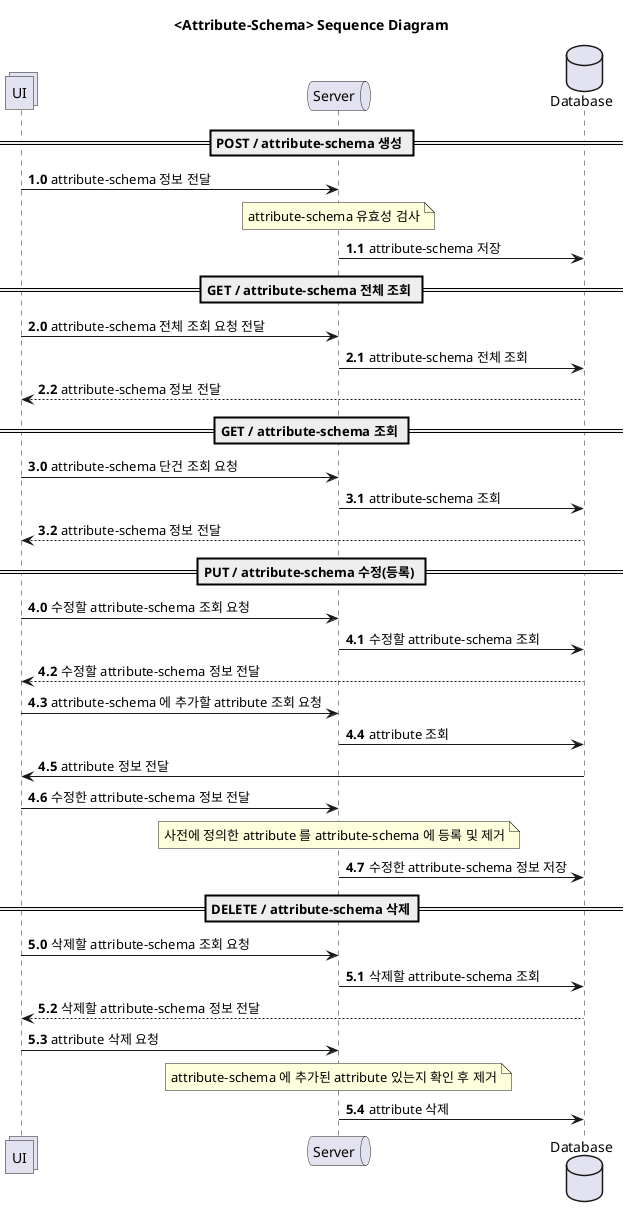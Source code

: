 @startuml

title <Attribute-Schema> Sequence Diagram

collections UI as ui
queue Server as server
database Database as data

autonumber 1.0
== POST / attribute-schema 생성 ==
ui -> server : attribute-schema 정보 전달
note over server
attribute-schema 유효성 검사
end note
server -> data: attribute-schema 저장

autonumber 2.0
== GET / attribute-schema 전체 조회 ==
ui -> server: attribute-schema 전체 조회 요청 전달
server -> data: attribute-schema 전체 조회
data --> ui: attribute-schema 정보 전달

autonumber 3.0
== GET / attribute-schema 조회 ==

ui -> server: attribute-schema 단건 조회 요청
server ->data: attribute-schema 조회
data --> ui: attribute-schema 정보 전달

autonumber 4.0
== PUT / attribute-schema 수정(등록) ==
ui -> server: 수정할 attribute-schema 조회 요청
server -> data: 수정할 attribute-schema 조회
data --> ui: 수정할 attribute-schema 정보 전달

ui -> server: attribute-schema 에 추가할 attribute 조회 요청
server -> data: attribute 조회
data -> ui: attribute 정보 전달

ui -> server : 수정한 attribute-schema 정보 전달
note over server
사전에 정의한 attribute 를 attribute-schema 에 등록 및 제거
end note
server -> data: 수정한 attribute-schema 정보 저장

autonumber 5.0
== DELETE / attribute-schema 삭제==
ui -> server: 삭제할 attribute-schema 조회 요청
server -> data: 삭제할 attribute-schema 조회
data --> ui: 삭제할 attribute-schema 정보 전달

ui -> server : attribute 삭제 요청
note over server
attribute-schema 에 추가된 attribute 있는지 확인 후 제거
end note
server -> data: attribute 삭제


@enduml
